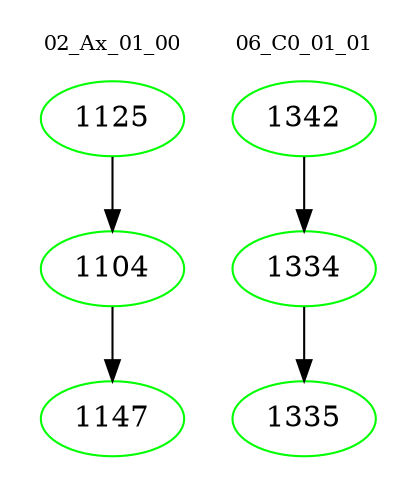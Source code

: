 digraph{
subgraph cluster_0 {
color = white
label = "02_Ax_01_00";
fontsize=10;
T0_1125 [label="1125", color="green"]
T0_1125 -> T0_1104 [color="black"]
T0_1104 [label="1104", color="green"]
T0_1104 -> T0_1147 [color="black"]
T0_1147 [label="1147", color="green"]
}
subgraph cluster_1 {
color = white
label = "06_C0_01_01";
fontsize=10;
T1_1342 [label="1342", color="green"]
T1_1342 -> T1_1334 [color="black"]
T1_1334 [label="1334", color="green"]
T1_1334 -> T1_1335 [color="black"]
T1_1335 [label="1335", color="green"]
}
}
